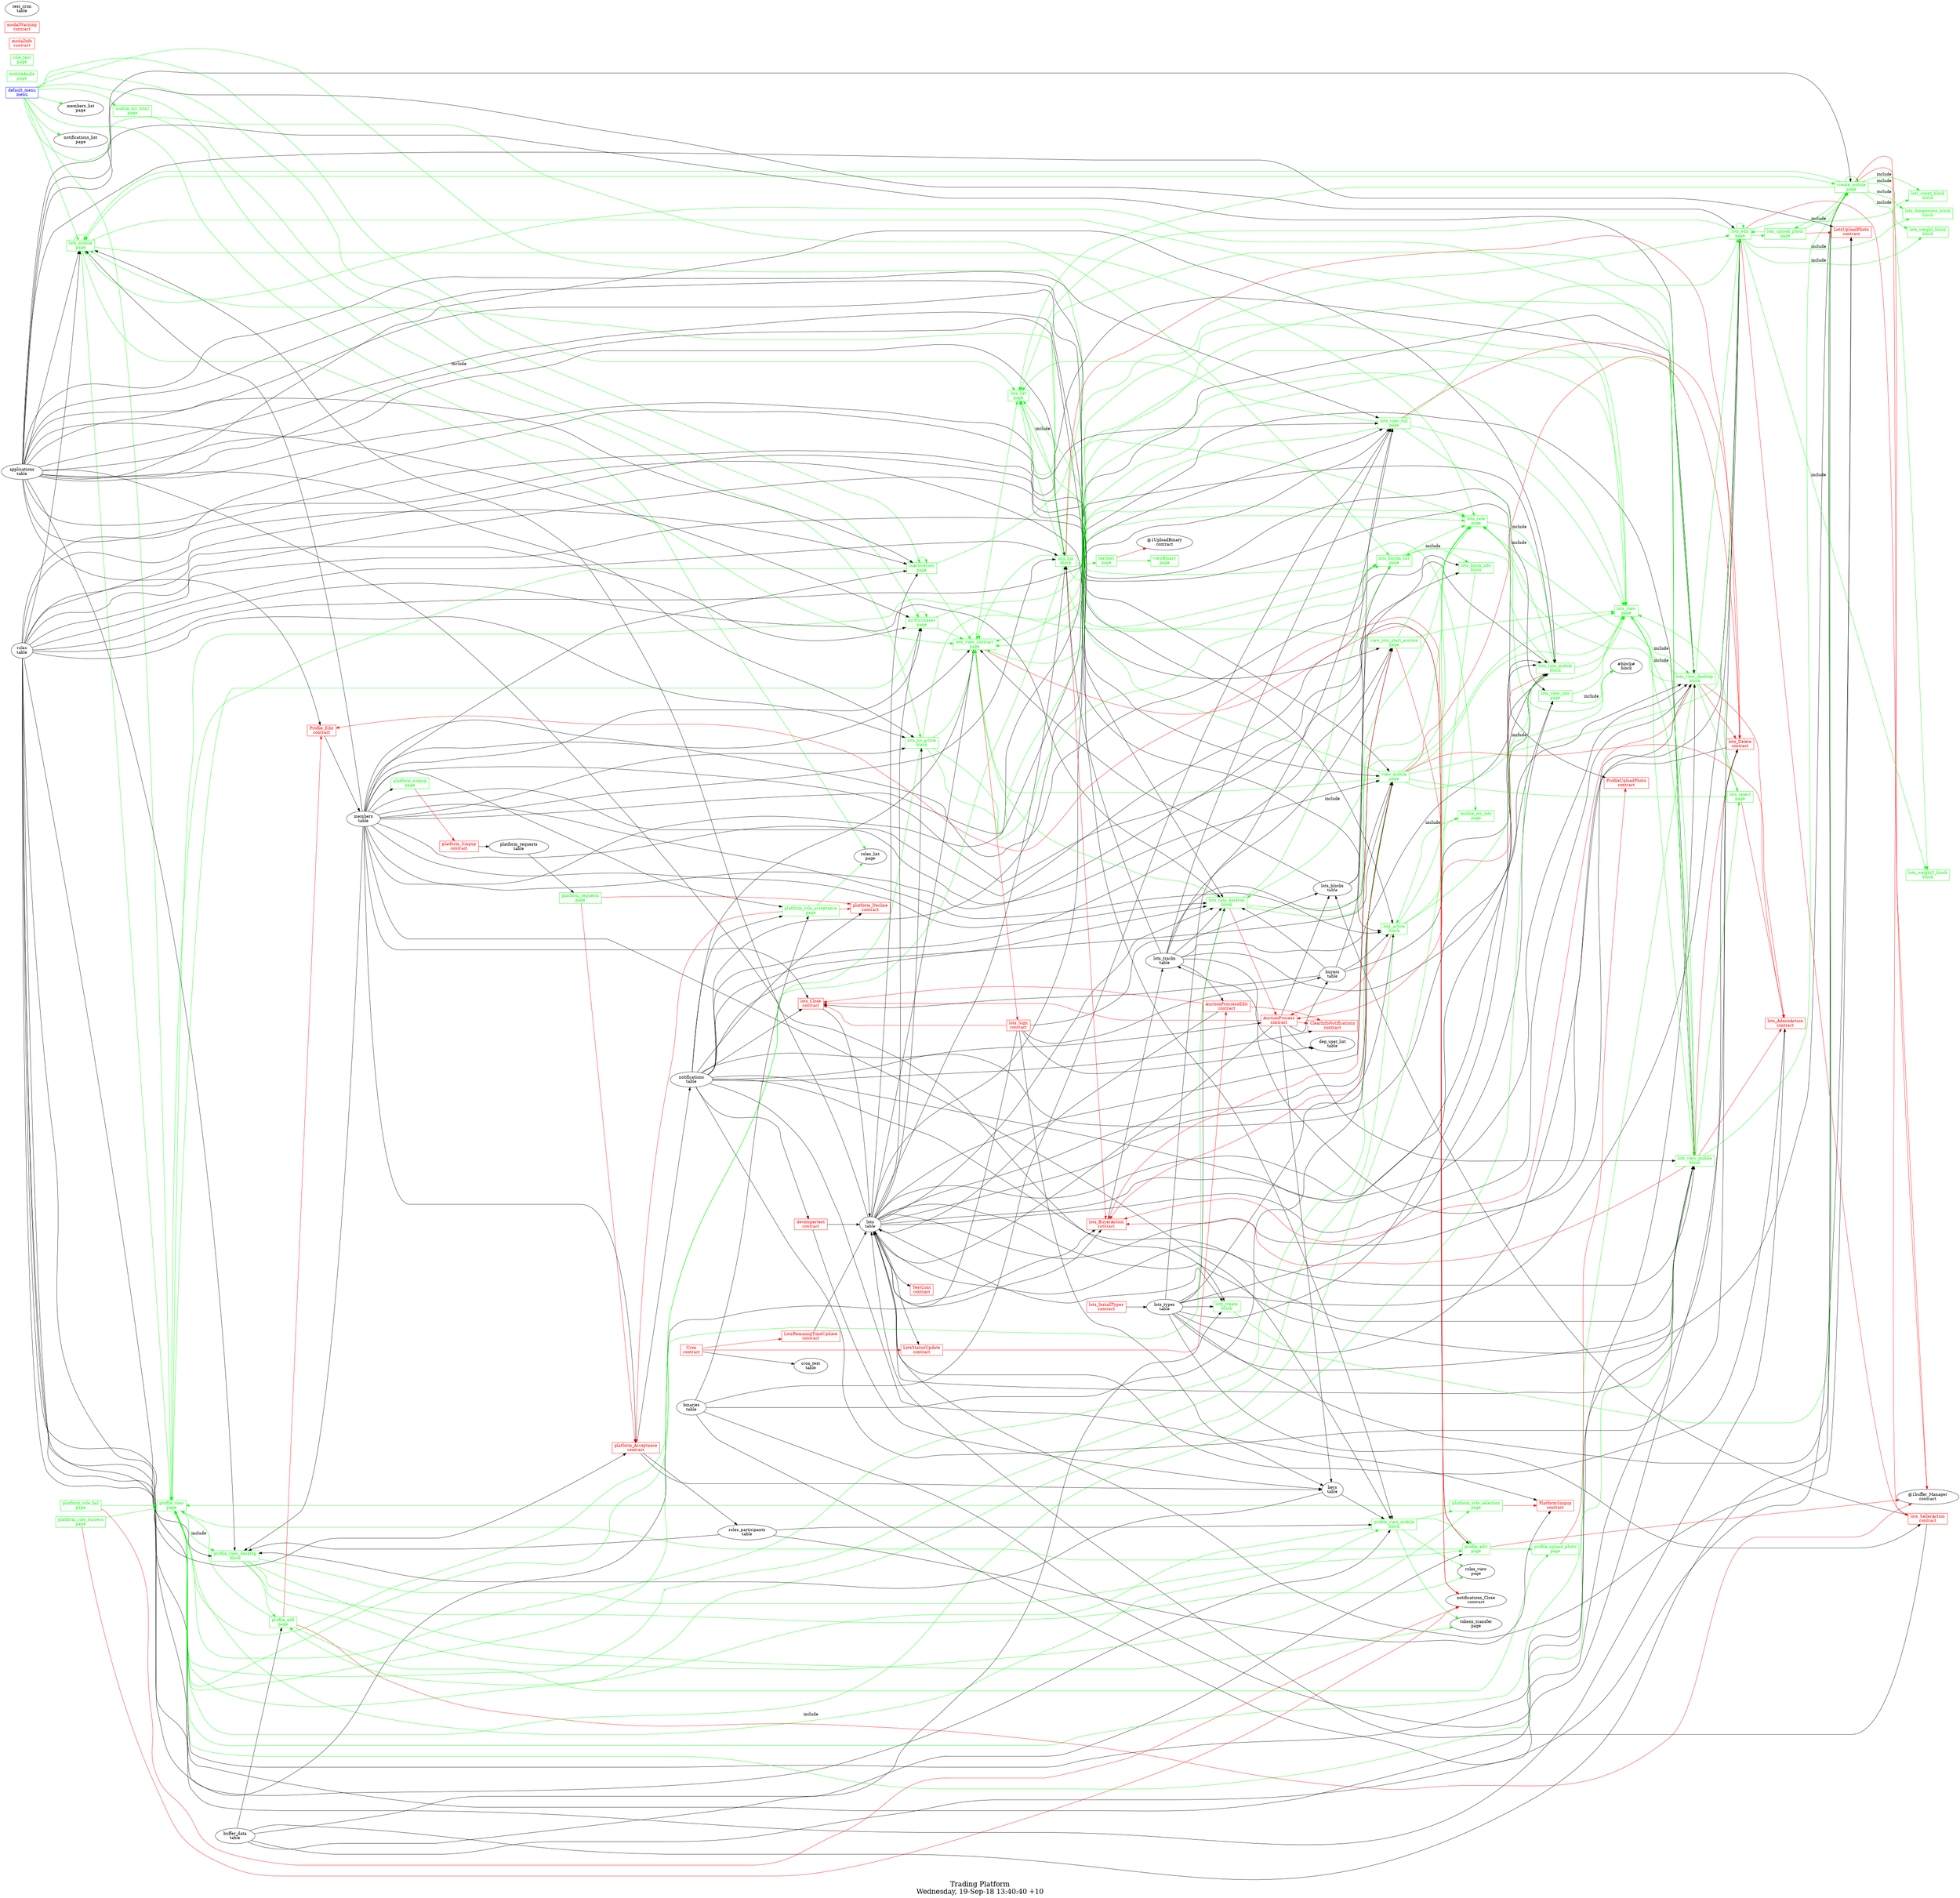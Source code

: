 digraph G {
fontsize="24";
label="Trading Platform\nWednesday, 19-Sep-18 13:40:40 +10";
nojustify=true;
ordering=out;
rankdir=LR;
size="30";
"default_menu\nmenu" -> "lots_mobile\npage"  [ color=green ]
"default_menu\nmenu" -> "lots_list\npage"  [ color=green ]
"default_menu\nmenu" -> "mActiveLots\npage"  [ color=green ]
"default_menu\nmenu" -> "mobile_my_lots\npage"  [ color=green ]
"default_menu\nmenu" -> "myPurchases\npage"  [ color=green ]
"default_menu\nmenu" -> "mobile_my_lots2\npage"  [ color=green ]
"default_menu\nmenu" -> "members_list\npage"  [ color=green ]
"default_menu\nmenu" -> "roles_list\npage"  [ color=green ]
"default_menu\nmenu" -> "notifications_list\npage"  [ color=green ]
"default_menu\nmenu" -> "profile_view\npage"  [ color=green ]
"default_menu\nmenu" -> "lots_blocks_list\npage"  [ color=green ]
"default_menu\nmenu" [color=blue, fontcolor=blue, group=menus, shape=record];
"create_mobile\npage" -> "@1buffer_Manager\ncontract"  [ color=red ]
"create_mobile\npage" -> "lots_SellerAction\ncontract"  [ color=red ]
"applications\ntable" -> "create_mobile\npage"
"buffer_data\ntable" -> "create_mobile\npage"
"lots\ntable" -> "create_mobile\npage"
"lots_types\ntable" -> "create_mobile\npage"
"create_mobile\npage" -> "lots_upload_photo\npage"  [ color=green ]
"create_mobile\npage" -> "lots_mobile\npage"  [ color=green ]
"create_mobile\npage" -> "create_mobile\npage"  [ color=green ]
"create_mobile\npage" -> "lots_list\npage"  [ color=green ]
"create_mobile\npage" -> "lots_count_block\nblock"  [ color=green, label=include ]
"create_mobile\npage" -> "lots_dimensions_block\nblock"  [ color=green, label=include ]
"create_mobile\npage" -> "lots_weight_block\nblock"  [ color=green, label=include ]
"create_mobile\npage" -> "lots_weight2_block\nblock"  [ color=green, label=include ]
"create_mobile\npage" [color=green, fontcolor=green, group=pages, shape=record];
"lots_blocks\ntable" -> "lots_blocks_list\npage"
"members\ntable" -> "lots_blocks_list\npage"
"lots_blocks_list\npage" -> "lots_rate\npage"  [ color=green ]
"lots_blocks_list\npage" -> "profile_view\npage"  [ color=green ]
"lots_blocks_list\npage" -> "lots_block_info\nblock"  [ color=green, label=include ]
"lots_blocks_list\npage" [color=green, fontcolor=green, group=pages, shape=record];
"lots_edit\npage" -> "@1buffer_Manager\ncontract"  [ color=red ]
"lots_edit\npage" -> "lots_SellerAction\ncontract"  [ color=red ]
"applications\ntable" -> "lots_edit\npage"
"buffer_data\ntable" -> "lots_edit\npage"
"lots\ntable" -> "lots_edit\npage"
"lots_types\ntable" -> "lots_edit\npage"
"lots_edit\npage" -> "lots_upload_photo\npage"  [ color=green ]
"lots_edit\npage" -> "lots_list\npage"  [ color=green ]
"lots_edit\npage" -> "lots_edit\npage"  [ color=green ]
"lots_edit\npage" -> "lots_count_block\nblock"  [ color=green, label=include ]
"lots_edit\npage" -> "lots_dimensions_block\nblock"  [ color=green, label=include ]
"lots_edit\npage" -> "lots_weight_block\nblock"  [ color=green, label=include ]
"lots_edit\npage" -> "lots_weight2_block\nblock"  [ color=green, label=include ]
"lots_edit\npage" [color=green, fontcolor=green, group=pages, shape=record];
"lots_list\npage" -> "lots_list\nblock"  [ color=green, label=include ]
"lots_list\npage" [color=green, fontcolor=green, group=pages, shape=record];
"applications\ntable" -> "lots_mobile\npage"
"roles\ntable" -> "lots_mobile\npage"
"lots\ntable" -> "lots_mobile\npage"
"members\ntable" -> "lots_mobile\npage"
"lots_mobile\npage" -> "lots_mobile\npage"  [ color=green ]
"lots_mobile\npage" -> "create_mobile\npage"  [ color=green ]
"lots_mobile\npage" -> "lots_view\npage"  [ color=green ]
"lots_mobile\npage" -> "profile_view\npage"  [ color=green ]
"lots_mobile\npage" -> "lots_rate\npage"  [ color=green ]
"lots_mobile\npage" -> "lots_view_contract\npage"  [ color=green ]
"lots_mobile\npage" [color=green, fontcolor=green, group=pages, shape=record];
"lots_rate\npage" -> "lots_rate_desktop\nblock"  [ color=green, label=include ]
"lots_rate\npage" -> "lots_rate_mobile\nblock"  [ color=green, label=include ]
"lots_rate\npage" [color=green, fontcolor=green, group=pages, shape=record];
"lots_reject\npage" -> "lots_AdminAction\ncontract"  [ color=red ]
"lots_reject\npage" -> "lots_view\npage"  [ color=green ]
"lots_reject\npage" [color=green, fontcolor=green, group=pages, shape=record];
"lots_upload_photo\npage" -> "LotsUploadPhoto\ncontract"  [ color=red ]
"lots_upload_photo\npage" -> "lots_edit\npage"  [ color=green ]
"lots_upload_photo\npage" -> "create_mobile\npage"  [ color=green ]
"lots_upload_photo\npage" [color=green, fontcolor=green, group=pages, shape=record];
"lots_view\npage" -> "lots_view_desktop\nblock"  [ color=green, label=include ]
"lots_view\npage" -> "lots_view_mobile\nblock"  [ color=green, label=include ]
"lots_view\npage" [color=green, fontcolor=green, group=pages, shape=record];
"lots_view_contract\npage" -> "notifications_Close\ncontract"  [ color=red ]
"lots_view_contract\npage" -> "lots_Sign\ncontract"  [ color=red ]
"notifications\ntable" -> "lots_view_contract\npage"
"lots\ntable" -> "lots_view_contract\npage"
"members\ntable" -> "lots_view_contract\npage"
"lots_blocks\ntable" -> "lots_view_contract\npage"
"lots_view_contract\npage" -> "lots_list\npage"  [ color=green ]
"lots_view_contract\npage" -> "lots_view_contract\npage"  [ color=green ]
"lots_view_contract\npage" [color=green, fontcolor=green, group=pages, shape=record];
"lots_view_full\npage" -> "lots_Delete\ncontract"  [ color=red ]
"applications\ntable" -> "lots_view_full\npage"
"roles\ntable" -> "lots_view_full\npage"
"notifications\ntable" -> "lots_view_full\npage"
"lots\ntable" -> "lots_view_full\npage"
"lots_types\ntable" -> "lots_view_full\npage"
"lots_tracks\ntable" -> "lots_view_full\npage"
"binaries\ntable" -> "lots_view_full\npage"
"buyers\ntable" -> "lots_view_full\npage"
"lots_view_full\npage" -> "lots_view_contract\npage"  [ color=green ]
"lots_view_full\npage" -> "lots_view\npage"  [ color=green ]
"lots_view_full\npage" -> "lots_edit\npage"  [ color=green ]
"lots_view_full\npage" -> "lots_list\npage"  [ color=green ]
"lots_view_full\npage" -> "#block#\nblock"  [ color=green, label=include ]
"lots_view_full\npage" [color=green, fontcolor=green, group=pages, shape=record];
"applications\ntable" -> "lots_view_info\npage"
"lots\ntable" -> "lots_view_info\npage"
"lots_types\ntable" -> "lots_view_info\npage"
"lots_view_info\npage" -> "lots_view\npage"  [ color=green ]
"lots_view_info\npage" -> "#block#\nblock"  [ color=green, label=include ]
"lots_view_info\npage" [color=green, fontcolor=green, group=pages, shape=record];
"members\ntable" -> "mActiveLots\npage"
"roles\ntable" -> "mActiveLots\npage"
"applications\ntable" -> "mActiveLots\npage"
"lots\ntable" -> "mActiveLots\npage"
"mActiveLots\npage" -> "mActiveLots\npage"  [ color=green ]
"mActiveLots\npage" -> "lots_rate\npage"  [ color=green ]
"mActiveLots\npage" -> "profile_view\npage"  [ color=green ]
"mActiveLots\npage" -> "lots_view_contract\npage"  [ color=green ]
"mActiveLots\npage" [color=green, fontcolor=green, group=pages, shape=record];
"mobileAngle\npage" [color=green, fontcolor=green, group=pages, shape=record];
"mobile_my_lots\npage" -> "lots_actice\nblock"  [ color=green, label=include ]
"mobile_my_lots\npage" [color=green, fontcolor=green, group=pages, shape=record];
"mobile_my_lots2\npage" -> "lots_no_active\nblock"  [ color=green, label=include ]
"mobile_my_lots2\npage" [color=green, fontcolor=green, group=pages, shape=record];
"members\ntable" -> "myPurchases\npage"
"roles\ntable" -> "myPurchases\npage"
"applications\ntable" -> "myPurchases\npage"
"lots\ntable" -> "myPurchases\npage"
"myPurchases\npage" -> "myPurchases\npage"  [ color=green ]
"myPurchases\npage" -> "lots_view\npage"  [ color=green ]
"myPurchases\npage" -> "profile_view\npage"  [ color=green ]
"myPurchases\npage" -> "lots_view_contract\npage"  [ color=green ]
"myPurchases\npage" [color=green, fontcolor=green, group=pages, shape=record];
"platform_requests\npage" -> "platform_Acceptance\ncontract"  [ color=red ]
"platform_requests\npage" -> "platform_Decline\ncontract"  [ color=red ]
"platform_requests\ntable" -> "platform_requests\npage"
"platform_requests\npage" [color=green, fontcolor=green, group=pages, shape=record];
"platform_role_acceptance\npage" -> "platform_Acceptance\ncontract"  [ color=red ]
"platform_role_acceptance\npage" -> "platform_Decline\ncontract"  [ color=red ]
"notifications\ntable" -> "platform_role_acceptance\npage"
"binaries\ntable" -> "platform_role_acceptance\npage"
"members\ntable" -> "platform_role_acceptance\npage"
"platform_role_acceptance\npage" -> "roles_list\npage"  [ color=green ]
"platform_role_acceptance\npage" [color=green, fontcolor=green, group=pages, shape=record];
"platform_role_fail\npage" -> "notifications_Close\ncontract"  [ color=red ]
"platform_role_fail\npage" -> "profile_view\npage"  [ color=green ]
"platform_role_fail\npage" [color=green, fontcolor=green, group=pages, shape=record];
"platform_role_selection\npage" -> "PlatformSingup\ncontract"  [ color=red ]
"platform_role_selection\npage" -> "profile_view\npage"  [ color=green ]
"platform_role_selection\npage" [color=green, fontcolor=green, group=pages, shape=record];
"platform_role_success\npage" -> "notifications_Close\ncontract"  [ color=red ]
"platform_role_success\npage" -> "profile_view\npage"  [ color=green ]
"platform_role_success\npage" [color=green, fontcolor=green, group=pages, shape=record];
"platform_singup\npage" -> "platform_Singup\ncontract"  [ color=red ]
"members\ntable" -> "platform_singup\npage"
"platform_singup\npage" [color=green, fontcolor=green, group=pages, shape=record];
"profile_add\npage" -> "@1buffer_Manager\ncontract"  [ color=red ]
"profile_add\npage" -> "Profile_Edit\ncontract"  [ color=red ]
"buffer_data\ntable" -> "profile_add\npage"
"profile_add\npage" -> "profile_view\npage"  [ color=green ]
"profile_add\npage" -> "profile_upload_photo\npage"  [ color=green ]
"profile_add\npage" [color=green, fontcolor=green, group=pages, shape=record];
"profile_edit\npage" -> "@1buffer_Manager\ncontract"  [ color=red ]
"profile_edit\npage" -> "Profile_Edit\ncontract"  [ color=red ]
"members\ntable" -> "profile_edit\npage"
"buffer_data\ntable" -> "profile_edit\npage"
"profile_edit\npage" -> "profile_view\npage"  [ color=green ]
"profile_edit\npage" -> "profile_upload_photo\npage"  [ color=green ]
"profile_edit\npage" [color=green, fontcolor=green, group=pages, shape=record];
"profile_upload_photo\npage" -> "ProfileUploadPhoto\ncontract"  [ color=red ]
"profile_upload_photo\npage" [color=green, fontcolor=green, group=pages, shape=record];
"profile_view\npage" -> "profile_view_desktop\nblock"  [ color=green, label=include ]
"profile_view\npage" -> "profile_view_mobile\nblock"  [ color=green, label=include ]
"profile_view\npage" [color=green, fontcolor=green, group=pages, shape=record];
"role_test\npage" [color=green, fontcolor=green, group=pages, shape=record];
"testtest\npage" -> "@1UploadBinary\ncontract"  [ color=red ]
"testtest\npage" -> "viewBinary\npage"  [ color=green ]
"testtest\npage" [color=green, fontcolor=green, group=pages, shape=record];
"viewBinary\npage" [color=green, fontcolor=green, group=pages, shape=record];
"view_lots_start_auction\npage" -> "lots_BuyerAction\ncontract"  [ color=red ]
"view_lots_start_auction\npage" -> "notifications_Close\ncontract"  [ color=red ]
"notifications\ntable" -> "view_lots_start_auction\npage"
"lots\ntable" -> "view_lots_start_auction\npage"
"roles\ntable" -> "view_lots_start_auction\npage"
"lots_tracks\ntable" -> "view_lots_start_auction\npage"
"view_lots_start_auction\npage" -> "lots_list\npage"  [ color=green ]
"view_lots_start_auction\npage" -> "lots_rate\npage"  [ color=green ]
"view_lots_start_auction\npage" -> "lots_view\npage"  [ color=green ]
"view_lots_start_auction\npage" [color=green, fontcolor=green, group=pages, shape=record];
"view_mobile\npage" -> "lots_Delete\ncontract"  [ color=red ]
"view_mobile\npage" -> "lots_AdminAction\ncontract"  [ color=red ]
"view_mobile\npage" -> "lots_BuyerAction\ncontract"  [ color=red ]
"applications\ntable" -> "view_mobile\npage"
"roles\ntable" -> "view_mobile\npage"
"notifications\ntable" -> "view_mobile\npage"
"lots\ntable" -> "view_mobile\npage"
"lots_types\ntable" -> "view_mobile\npage"
"lots_tracks\ntable" -> "view_mobile\npage"
"binaries\ntable" -> "view_mobile\npage"
"members\ntable" -> "view_mobile\npage"
"view_mobile\npage" -> "lots_rate\npage"  [ color=green ]
"view_mobile\npage" -> "lots_view_contract\npage"  [ color=green ]
"view_mobile\npage" -> "profile_view\npage"  [ color=green ]
"view_mobile\npage" -> "lots_list\npage"  [ color=green ]
"view_mobile\npage" -> "lots_edit\npage"  [ color=green ]
"view_mobile\npage" -> "lots_reject\npage"  [ color=green ]
"view_mobile\npage" -> "lots_view\npage"  [ color=green ]
"view_mobile\npage" -> "#block#\nblock"  [ color=green, label=include ]
"view_mobile\npage" [color=green, fontcolor=green, group=pages, shape=record];
"lots_actice\nblock" -> "AuctionProcess\ncontract"  [ color=red ]
"members\ntable" -> "lots_actice\nblock"
"roles\ntable" -> "lots_actice\nblock"
"applications\ntable" -> "lots_actice\nblock"
"lots\ntable" -> "lots_actice\nblock"
"buyers\ntable" -> "lots_actice\nblock"
"lots_actice\nblock" -> "lots_view\npage"  [ color=green ]
"lots_actice\nblock" -> "profile_view\npage"  [ color=green ]
"lots_actice\nblock" -> "lots_rate\npage"  [ color=green ]
"lots_actice\nblock" -> "mobile_my_lots\npage"  [ color=green ]
"lots_actice\nblock" [color=green, fontcolor=green, group=blocks, shape=record];
"lots_blocks\ntable" -> "lots_block_info\nblock"
"members\ntable" -> "lots_block_info\nblock"
"lots_block_info\nblock" -> "profile_view\npage"  [ color=green ]
"lots_block_info\nblock" [color=green, fontcolor=green, group=blocks, shape=record];
"lots_count_block\nblock" [color=green, fontcolor=green, group=blocks, shape=record];
"applications\ntable" -> "lots_create\nblock"
"buffer_data\ntable" -> "lots_create\nblock"
"lots\ntable" -> "lots_create\nblock"
"lots_types\ntable" -> "lots_create\nblock"
"lots_create\nblock" -> "create_mobile\npage"  [ color=green ]
"lots_create\nblock" [color=green, fontcolor=green, group=blocks, shape=record];
"lots_dimensions_block\nblock" [color=green, fontcolor=green, group=blocks, shape=record];
"lots_list\nblock" -> "lots_BuyerAction\ncontract"  [ color=red ]
"lots_list\nblock" -> "lots_Delete\ncontract"  [ color=red ]
"applications\ntable" -> "lots_list\nblock"
"roles\ntable" -> "lots_list\nblock"
"lots\ntable" -> "lots_list\nblock"
"members\ntable" -> "lots_list\nblock"
"lots_tracks\ntable" -> "lots_list\nblock"
"lots_list\nblock" -> "lots_edit\npage"  [ color=green ]
"lots_list\nblock" -> "testtest\npage"  [ color=green ]
"lots_list\nblock" -> "lots_mobile\npage"  [ color=green ]
"lots_list\nblock" -> "lots_list\npage"  [ color=green ]
"lots_list\nblock" -> "lots_view\npage"  [ color=green ]
"lots_list\nblock" -> "profile_view\npage"  [ color=green ]
"lots_list\nblock" -> "lots_rate\npage"  [ color=green ]
"lots_list\nblock" -> "lots_view_contract\npage"  [ color=green ]
"lots_list\nblock" -> "lots_blocks_list\npage"  [ color=green ]
"lots_list\nblock" [color=green, fontcolor=green, group=blocks, shape=record];
"members\ntable" -> "lots_no_active\nblock"
"roles\ntable" -> "lots_no_active\nblock"
"applications\ntable" -> "lots_no_active\nblock"
"lots\ntable" -> "lots_no_active\nblock"
"lots_no_active\nblock" -> "lots_view\npage"  [ color=green ]
"lots_no_active\nblock" -> "profile_view\npage"  [ color=green ]
"lots_no_active\nblock" -> "lots_view_contract\npage"  [ color=green ]
"lots_no_active\nblock" -> "lots_rate\npage"  [ color=green ]
"lots_no_active\nblock" -> "lots_blocks_list\npage"  [ color=green ]
"lots_no_active\nblock" [color=green, fontcolor=green, group=blocks, shape=record];
"lots_rate_desktop\nblock" -> "AuctionProcess\ncontract"  [ color=red ]
"applications\ntable" -> "lots_rate_desktop\nblock"
"roles\ntable" -> "lots_rate_desktop\nblock"
"notifications\ntable" -> "lots_rate_desktop\nblock"
"lots\ntable" -> "lots_rate_desktop\nblock"
"lots_types\ntable" -> "lots_rate_desktop\nblock"
"lots_tracks\ntable" -> "lots_rate_desktop\nblock"
"buyers\ntable" -> "lots_rate_desktop\nblock"
"members\ntable" -> "lots_rate_desktop\nblock"
"lots_rate_desktop\nblock" -> "profile_view\npage"  [ color=green ]
"lots_rate_desktop\nblock" -> "lots_blocks_list\npage"  [ color=green ]
"lots_rate_desktop\nblock" -> "lots_rate\npage"  [ color=green ]
"lots_rate_desktop\nblock" -> "lots_view_contract\npage"  [ color=green ]
"lots_rate_desktop\nblock" -> "lots_view\npage"  [ color=green ]
"lots_rate_desktop\nblock" [color=green, fontcolor=green, group=blocks, shape=record];
"lots_rate_mobile\nblock" -> "AuctionProcess\ncontract"  [ color=red ]
"applications\ntable" -> "lots_rate_mobile\nblock"
"roles\ntable" -> "lots_rate_mobile\nblock"
"notifications\ntable" -> "lots_rate_mobile\nblock"
"lots\ntable" -> "lots_rate_mobile\nblock"
"lots_types\ntable" -> "lots_rate_mobile\nblock"
"lots_tracks\ntable" -> "lots_rate_mobile\nblock"
"buyers\ntable" -> "lots_rate_mobile\nblock"
"members\ntable" -> "lots_rate_mobile\nblock"
"lots_rate_mobile\nblock" -> "lots_rate\npage"  [ color=green ]
"lots_rate_mobile\nblock" -> "lots_view\npage"  [ color=green ]
"lots_rate_mobile\nblock" -> "profile_view\npage"  [ color=green ]
"lots_rate_mobile\nblock" -> "lots_blocks_list\npage"  [ color=green ]
"lots_rate_mobile\nblock" [color=green, fontcolor=green, group=blocks, shape=record];
"lots_view_desktop\nblock" -> "lots_Delete\ncontract"  [ color=red ]
"lots_view_desktop\nblock" -> "lots_AdminAction\ncontract"  [ color=red ]
"lots_view_desktop\nblock" -> "lots_BuyerAction\ncontract"  [ color=red ]
"applications\ntable" -> "lots_view_desktop\nblock"
"roles\ntable" -> "lots_view_desktop\nblock"
"notifications\ntable" -> "lots_view_desktop\nblock"
"lots\ntable" -> "lots_view_desktop\nblock"
"lots_types\ntable" -> "lots_view_desktop\nblock"
"lots_tracks\ntable" -> "lots_view_desktop\nblock"
"members\ntable" -> "lots_view_desktop\nblock"
"lots_view_desktop\nblock" -> "lots_view_contract\npage"  [ color=green ]
"lots_view_desktop\nblock" -> "lots_rate\npage"  [ color=green ]
"lots_view_desktop\nblock" -> "profile_view\npage"  [ color=green ]
"lots_view_desktop\nblock" -> "lots_list\npage"  [ color=green ]
"lots_view_desktop\nblock" -> "lots_edit\npage"  [ color=green ]
"lots_view_desktop\nblock" -> "lots_reject\npage"  [ color=green ]
"lots_view_desktop\nblock" -> "lots_view\npage"  [ color=green ]
"lots_view_desktop\nblock" [color=green, fontcolor=green, group=blocks, shape=record];
"lots_view_mobile\nblock" -> "lots_Delete\ncontract"  [ color=red ]
"lots_view_mobile\nblock" -> "lots_AdminAction\ncontract"  [ color=red ]
"lots_view_mobile\nblock" -> "lots_BuyerAction\ncontract"  [ color=red ]
"applications\ntable" -> "lots_view_mobile\nblock"
"roles\ntable" -> "lots_view_mobile\nblock"
"notifications\ntable" -> "lots_view_mobile\nblock"
"lots\ntable" -> "lots_view_mobile\nblock"
"lots_types\ntable" -> "lots_view_mobile\nblock"
"lots_tracks\ntable" -> "lots_view_mobile\nblock"
"members\ntable" -> "lots_view_mobile\nblock"
"binaries\ntable" -> "lots_view_mobile\nblock"
"lots_view_mobile\nblock" -> "profile_view\npage"  [ color=green ]
"lots_view_mobile\nblock" -> "lots_rate\npage"  [ color=green ]
"lots_view_mobile\nblock" -> "lots_mobile\npage"  [ color=green ]
"lots_view_mobile\nblock" -> "create_mobile\npage"  [ color=green ]
"lots_view_mobile\nblock" -> "lots_reject\npage"  [ color=green ]
"lots_view_mobile\nblock" -> "lots_view\npage"  [ color=green ]
"lots_view_mobile\nblock" -> "lots_view_contract\npage"  [ color=green ]
"lots_view_mobile\nblock" [color=green, fontcolor=green, group=blocks, shape=record];
"lots_weight2_block\nblock" [color=green, fontcolor=green, group=blocks, shape=record];
"lots_weight_block\nblock" [color=green, fontcolor=green, group=blocks, shape=record];
"members\ntable" -> "profile_view_desktop\nblock"
"roles\ntable" -> "profile_view_desktop\nblock"
"applications\ntable" -> "profile_view_desktop\nblock"
"roles_participants\ntable" -> "profile_view_desktop\nblock"
"keys\ntable" -> "profile_view_desktop\nblock"
"profile_view_desktop\nblock" -> "profile_edit\npage"  [ color=green ]
"profile_view_desktop\nblock" -> "tokens_transfer\npage"  [ color=green ]
"profile_view_desktop\nblock" -> "roles_view\npage"  [ color=green ]
"profile_view_desktop\nblock" -> "platform_role_selection\npage"  [ color=green ]
"profile_view_desktop\nblock" -> "profile_add\npage"  [ color=green ]
"profile_view_desktop\nblock" [color=green, fontcolor=green, group=blocks, shape=record];
"members\ntable" -> "profile_view_mobile\nblock"
"roles\ntable" -> "profile_view_mobile\nblock"
"applications\ntable" -> "profile_view_mobile\nblock"
"roles_participants\ntable" -> "profile_view_mobile\nblock"
"keys\ntable" -> "profile_view_mobile\nblock"
"profile_view_mobile\nblock" -> "profile_edit\npage"  [ color=green ]
"profile_view_mobile\nblock" -> "roles_view\npage"  [ color=green ]
"profile_view_mobile\nblock" -> "platform_role_selection\npage"  [ color=green ]
"profile_view_mobile\nblock" -> "tokens_transfer\npage"  [ color=green ]
"profile_view_mobile\nblock" -> "profile_add\npage"  [ color=green ]
"profile_view_mobile\nblock" [color=green, fontcolor=green, group=blocks, shape=record];
"AuctionProccessEdit\ncontract" -> "ClearInfoNotifications\ncontract"  [ color=red ]
"AuctionProccessEdit\ncontract" -> "lots_Close\ncontract"  [ color=red ]
"AuctionProccessEdit\ncontract" -> "lots\ntable"  [ color="" ]
"lots_tracks\ntable" -> "AuctionProccessEdit\ncontract"
"AuctionProccessEdit\ncontract" [color=red, fontcolor=red, group=contracts, shape=record];
"AuctionProcess\ncontract" -> "ClearInfoNotifications\ncontract"  [ color=red ]
"AuctionProcess\ncontract" -> "lots_Close\ncontract"  [ color=red ]
"AuctionProcess\ncontract" -> "lots_blocks\ntable"  [ color="" ]
"AuctionProcess\ncontract" -> "keys\ntable"  [ color="" ]
"AuctionProcess\ncontract" -> "lots\ntable"  [ color="" ]
"AuctionProcess\ncontract" -> "buyers\ntable"  [ color="" ]
"AuctionProcess\ncontract" -> "dep_user_list\ntable"  [ color="" ]
"notifications\ntable" -> "AuctionProcess\ncontract"
"AuctionProcess\ncontract" [color=red, fontcolor=red, group=contracts, shape=record];
"notifications\ntable" -> "ClearInfoNotifications\ncontract"
"ClearInfoNotifications\ncontract" [color=red, fontcolor=red, group=contracts, shape=record];
"Cron\ncontract" -> "LotsRemainigTimeUpdate\ncontract"  [ color=red ]
"Cron\ncontract" -> "LotsStatusUpdate\ncontract"  [ color=red ]
"Cron\ncontract" -> "cron_test\ntable"  [ color="" ]
"Cron\ncontract" [color=red, fontcolor=red, group=contracts, shape=record];
"LotsRemainigTimeUpdate\ncontract" -> "lots\ntable"  [ color="" ]
"LotsRemainigTimeUpdate\ncontract" [color=red, fontcolor=red, group=contracts, shape=record];
"LotsStatusUpdate\ncontract" -> "AuctionProccessEdit\ncontract"  [ color=red ]
"lots\ntable" -> "LotsStatusUpdate\ncontract"
"LotsStatusUpdate\ncontract" [color=red, fontcolor=red, group=contracts, shape=record];
"lots\ntable" -> "LotsUploadPhoto\ncontract"
"binaries\ntable" -> "LotsUploadPhoto\ncontract"
"applications\ntable" -> "LotsUploadPhoto\ncontract"
"LotsUploadPhoto\ncontract" [color=red, fontcolor=red, group=contracts, shape=record];
"roles_participants\ntable" -> "PlatformSingup\ncontract"
"notifications\ntable" -> "PlatformSingup\ncontract"
"PlatformSingup\ncontract" [color=red, fontcolor=red, group=contracts, shape=record];
"applications\ntable" -> "ProfileUploadPhoto\ncontract"
"ProfileUploadPhoto\ncontract" [color=red, fontcolor=red, group=contracts, shape=record];
"Profile_Edit\ncontract" -> "members\ntable"  [ color="" ]
"applications\ntable" -> "Profile_Edit\ncontract"
"Profile_Edit\ncontract" [color=red, fontcolor=red, group=contracts, shape=record];
"lots\ntable" -> "TestCont\ncontract"
"TestCont\ncontract" [color=red, fontcolor=red, group=contracts, shape=record];
"developertest\ncontract" -> "lots\ntable"  [ color="" ]
"developertest\ncontract" -> "keys\ntable"  [ color="" ]
"notifications\ntable" -> "developertest\ncontract"
"developertest\ncontract" [color=red, fontcolor=red, group=contracts, shape=record];
"lots_AdminAction\ncontract" -> "lots\ntable"  [ color="" ]
"roles\ntable" -> "lots_AdminAction\ncontract"
"lots_AdminAction\ncontract" [color=red, fontcolor=red, group=contracts, shape=record];
"lots_BuyerAction\ncontract" -> "lots_tracks\ntable"  [ color="" ]
"roles\ntable" -> "lots_BuyerAction\ncontract"
"lots\ntable" -> "lots_BuyerAction\ncontract"
"lots_BuyerAction\ncontract" [color=red, fontcolor=red, group=contracts, shape=record];
"lots_Close\ncontract" -> "lots\ntable"  [ color="" ]
"buyers\ntable" -> "lots_Close\ncontract"
"notifications\ntable" -> "lots_Close\ncontract"
"members\ntable" -> "lots_Close\ncontract"
"lots_Close\ncontract" [color=red, fontcolor=red, group=contracts, shape=record];
"lots_Delete\ncontract" -> "lots_tracks\ntable"  [ color="" ]
"lots_Delete\ncontract" -> "lots\ntable"  [ color="" ]
"notifications\ntable" -> "lots_Delete\ncontract"
"lots_Delete\ncontract" [color=red, fontcolor=red, group=contracts, shape=record];
"lots_InstallTypes\ncontract" -> "lots_types\ntable"  [ color="" ]
"lots_InstallTypes\ncontract" [color=red, fontcolor=red, group=contracts, shape=record];
"lots_SellerAction\ncontract" -> "lots_blocks\ntable"  [ color="" ]
"lots_SellerAction\ncontract" -> "lots\ntable"  [ color="" ]
"lots_types\ntable" -> "lots_SellerAction\ncontract"
"lots_SellerAction\ncontract" [color=red, fontcolor=red, group=contracts, shape=record];
"lots_Sign\ncontract" -> "lots_Close\ncontract"  [ color=red ]
"lots_Sign\ncontract" -> "lots_blocks\ntable"  [ color="" ]
"lots_Sign\ncontract" -> "buyers\ntable"  [ color="" ]
"lots_Sign\ncontract" -> "keys\ntable"  [ color="" ]
"lots_Sign\ncontract" -> "dep_user_list\ntable"  [ color="" ]
"lots_Sign\ncontract" -> "lots\ntable"  [ color="" ]
"lots_Sign\ncontract" [color=red, fontcolor=red, group=contracts, shape=record];
"modalInfo\ncontract" [color=red, fontcolor=red, group=contracts, shape=record];
"modalWarning\ncontract" [color=red, fontcolor=red, group=contracts, shape=record];
"platform_Acceptance\ncontract" -> "roles_participants\ntable"  [ color="" ]
"platform_Acceptance\ncontract" -> "notifications\ntable"  [ color="" ]
"platform_Acceptance\ncontract" -> "keys\ntable"  [ color="" ]
"members\ntable" -> "platform_Acceptance\ncontract"
"roles\ntable" -> "platform_Acceptance\ncontract"
"platform_Acceptance\ncontract" [color=red, fontcolor=red, group=contracts, shape=record];
"notifications\ntable" -> "platform_Decline\ncontract"
"platform_Decline\ncontract" [color=red, fontcolor=red, group=contracts, shape=record];
"platform_Singup\ncontract" -> "platform_requests\ntable"  [ color="" ]
"platform_Singup\ncontract" [color=red, fontcolor=red, group=contracts, shape=record];
"buyers\ntable" [color="", fontcolor="", group=tables, shape=""];
"cron_test\ntable" [color="", fontcolor="", group=tables, shape=""];
"dep_user_list\ntable" [color="", fontcolor="", group=tables, shape=""];
"lots\ntable" [color="", fontcolor="", group=tables, shape=""];
"lots_blocks\ntable" [color="", fontcolor="", group=tables, shape=""];
"lots_tracks\ntable" [color="", fontcolor="", group=tables, shape=""];
"lots_types\ntable" [color="", fontcolor="", group=tables, shape=""];
"platform_requests\ntable" [color="", fontcolor="", group=tables, shape=""];
"test_cron\ntable" [color="", fontcolor="", group=tables, shape=""];
}
